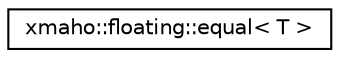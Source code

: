 digraph "Graphical Class Hierarchy"
{
 // LATEX_PDF_SIZE
  edge [fontname="Helvetica",fontsize="10",labelfontname="Helvetica",labelfontsize="10"];
  node [fontname="Helvetica",fontsize="10",shape=record];
  rankdir="LR";
  Node0 [label="xmaho::floating::equal\< T \>",height=0.2,width=0.4,color="black", fillcolor="white", style="filled",URL="$classxmaho_1_1floating_1_1equal.html",tooltip="Equal check functional class for floating-point number."];
}
